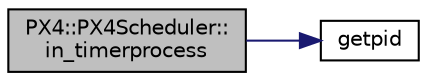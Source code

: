 digraph "PX4::PX4Scheduler::in_timerprocess"
{
 // INTERACTIVE_SVG=YES
  edge [fontname="Helvetica",fontsize="10",labelfontname="Helvetica",labelfontsize="10"];
  node [fontname="Helvetica",fontsize="10",shape=record];
  rankdir="LR";
  Node1 [label="PX4::PX4Scheduler::\lin_timerprocess",height=0.2,width=0.4,color="black", fillcolor="grey75", style="filled", fontcolor="black"];
  Node1 -> Node2 [color="midnightblue",fontsize="10",style="solid",fontname="Helvetica"];
  Node2 [label="getpid",height=0.2,width=0.4,color="black", fillcolor="white", style="filled",URL="$replace_8h.html#ac61b207337ca21b3b309593fd1a0cb82"];
}
